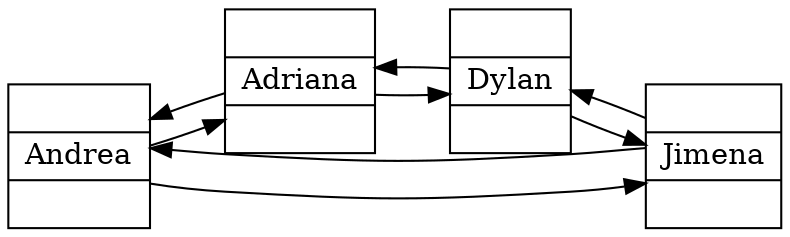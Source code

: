 digraph CircularDoble {
	graph [rankdir=LR]
	node [height=.1 shape=record]
	<CircularDoble.NodoDoble object at 0x00F4DA50> [label="<f0> |<f1> Andrea|<f2>"]
	<CircularDoble.NodoDoble object at 0x00F4DA50> -> <CircularDoble.NodoDoble object at 0x00F4DA70>
	<CircularDoble.NodoDoble object at 0x00F4DA50> -> <CircularDoble.NodoDoble object at 0x00F3DE50>
	<CircularDoble.NodoDoble object at 0x00F4DA70> [label="<f0> |<f1> Adriana|<f2>"]
	<CircularDoble.NodoDoble object at 0x00F4DA70> -> <CircularDoble.NodoDoble object at 0x00F4D730>
	<CircularDoble.NodoDoble object at 0x00F4DA70> -> <CircularDoble.NodoDoble object at 0x00F4DA50>
	<CircularDoble.NodoDoble object at 0x00F4D730> [label="<f0> |<f1> Dylan|<f2>"]
	<CircularDoble.NodoDoble object at 0x00F4D730> -> <CircularDoble.NodoDoble object at 0x00F3DE50>
	<CircularDoble.NodoDoble object at 0x00F4D730> -> <CircularDoble.NodoDoble object at 0x00F4DA70>
	<CircularDoble.NodoDoble object at 0x00F3DE50> [label="<f0> |<f1> Jimena|<f2>"]
	<CircularDoble.NodoDoble object at 0x00F3DE50> -> <CircularDoble.NodoDoble object at 0x00F4DA50>
	<CircularDoble.NodoDoble object at 0x00F3DE50> -> <CircularDoble.NodoDoble object at 0x00F4D730>
}
